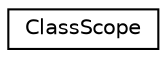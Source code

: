 digraph "Graphical Class Hierarchy"
{
 // LATEX_PDF_SIZE
  edge [fontname="Helvetica",fontsize="10",labelfontname="Helvetica",labelfontsize="10"];
  node [fontname="Helvetica",fontsize="10",shape=record];
  rankdir="LR";
  Node0 [label="ClassScope",height=0.2,width=0.4,color="black", fillcolor="white", style="filled",URL="$classClassScope.html",tooltip=" "];
}
